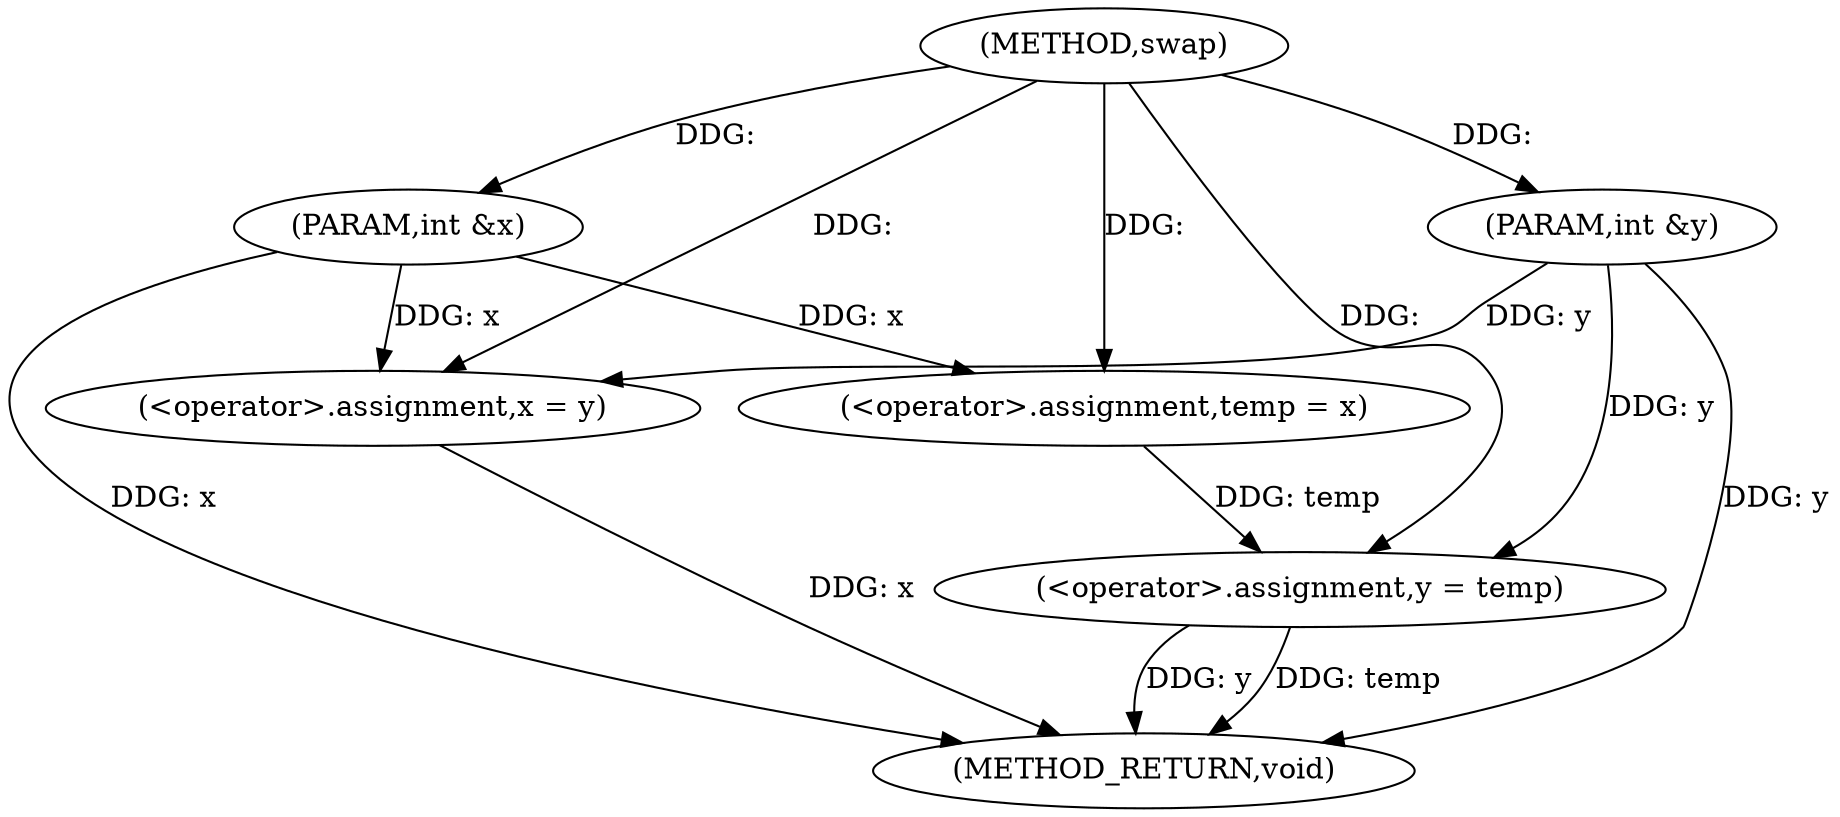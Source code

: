 digraph "swap" {  
"1001017" [label = "(METHOD,swap)" ]
"1001031" [label = "(METHOD_RETURN,void)" ]
"1001018" [label = "(PARAM,int &x)" ]
"1001019" [label = "(PARAM,int &y)" ]
"1001022" [label = "(<operator>.assignment,temp = x)" ]
"1001025" [label = "(<operator>.assignment,x = y)" ]
"1001028" [label = "(<operator>.assignment,y = temp)" ]
  "1001018" -> "1001031"  [ label = "DDG: x"] 
  "1001019" -> "1001031"  [ label = "DDG: y"] 
  "1001025" -> "1001031"  [ label = "DDG: x"] 
  "1001028" -> "1001031"  [ label = "DDG: y"] 
  "1001028" -> "1001031"  [ label = "DDG: temp"] 
  "1001017" -> "1001018"  [ label = "DDG: "] 
  "1001017" -> "1001019"  [ label = "DDG: "] 
  "1001018" -> "1001022"  [ label = "DDG: x"] 
  "1001017" -> "1001022"  [ label = "DDG: "] 
  "1001019" -> "1001025"  [ label = "DDG: y"] 
  "1001017" -> "1001025"  [ label = "DDG: "] 
  "1001022" -> "1001028"  [ label = "DDG: temp"] 
  "1001017" -> "1001028"  [ label = "DDG: "] 
  "1001018" -> "1001025"  [ label = "DDG: x"] 
  "1001019" -> "1001028"  [ label = "DDG: y"] 
}
